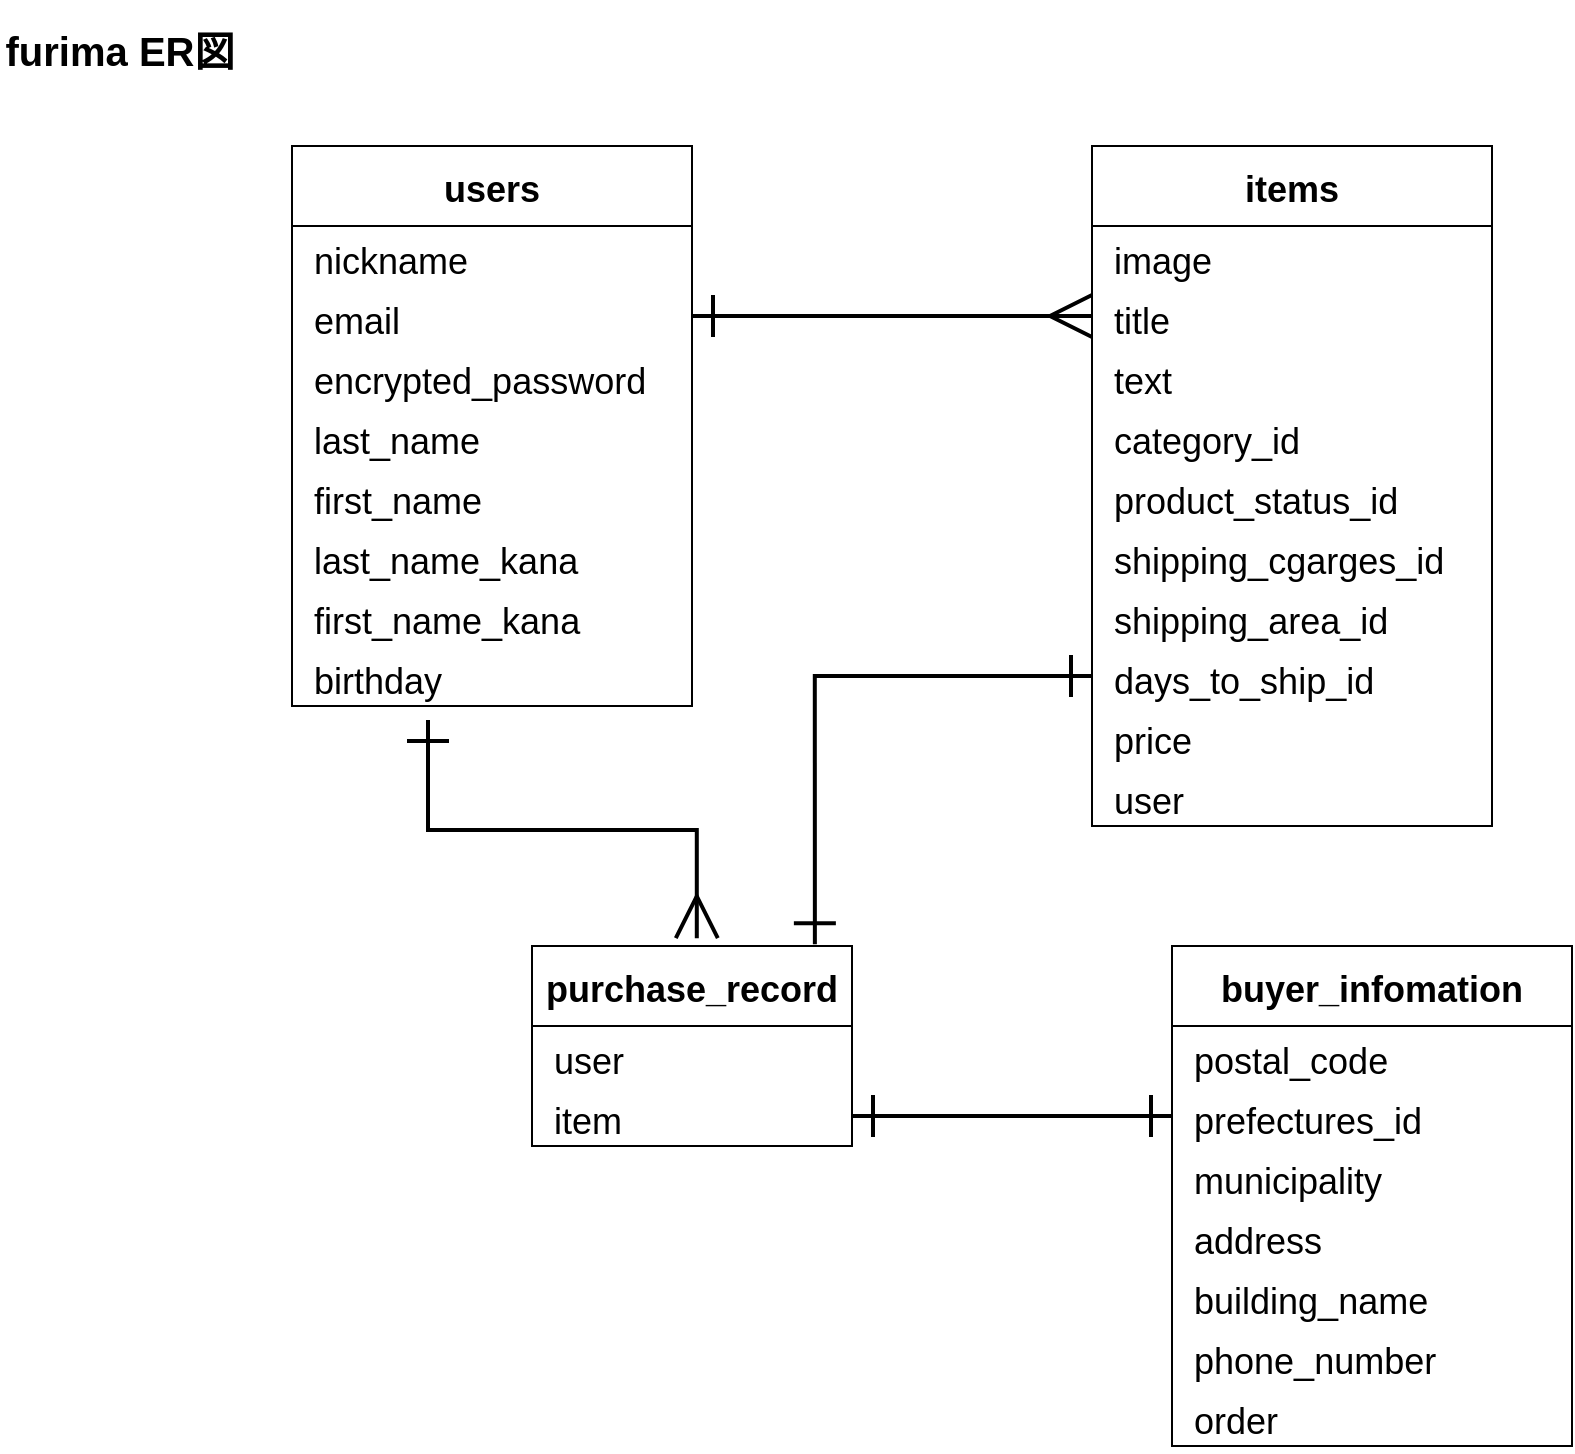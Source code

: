 <mxfile>
    <diagram id="qEOA73ZDiiwxh82XeZBI" name="ページ1">
        <mxGraphModel dx="1127" dy="846" grid="1" gridSize="10" guides="1" tooltips="1" connect="1" arrows="1" fold="1" page="1" pageScale="1" pageWidth="1169" pageHeight="827" math="0" shadow="0">
            <root>
                <mxCell id="0"/>
                <mxCell id="1" parent="0"/>
                <mxCell id="17" value="users" style="swimlane;fontStyle=1;childLayout=stackLayout;horizontal=1;startSize=40;horizontalStack=0;resizeParent=1;resizeParentMax=0;resizeLast=0;collapsible=1;marginBottom=0;align=center;fontSize=18;" parent="1" vertex="1">
                    <mxGeometry x="186" y="113" width="200" height="280" as="geometry"/>
                </mxCell>
                <mxCell id="18" value=" nickname" style="text;strokeColor=none;fillColor=none;spacingLeft=4;spacingRight=4;overflow=hidden;rotatable=0;points=[[0,0.5],[1,0.5]];portConstraint=eastwest;fontSize=18;" parent="17" vertex="1">
                    <mxGeometry y="40" width="200" height="30" as="geometry"/>
                </mxCell>
                <mxCell id="19" value=" email" style="text;strokeColor=none;fillColor=none;spacingLeft=4;spacingRight=4;overflow=hidden;rotatable=0;points=[[0,0.5],[1,0.5]];portConstraint=eastwest;fontSize=18;" parent="17" vertex="1">
                    <mxGeometry y="70" width="200" height="30" as="geometry"/>
                </mxCell>
                <mxCell id="20" value=" encrypted_password" style="text;strokeColor=none;fillColor=none;spacingLeft=4;spacingRight=4;overflow=hidden;rotatable=0;points=[[0,0.5],[1,0.5]];portConstraint=eastwest;fontSize=18;" parent="17" vertex="1">
                    <mxGeometry y="100" width="200" height="30" as="geometry"/>
                </mxCell>
                <mxCell id="21" value=" last_name" style="text;strokeColor=none;fillColor=none;spacingLeft=4;spacingRight=4;overflow=hidden;rotatable=0;points=[[0,0.5],[1,0.5]];portConstraint=eastwest;fontSize=18;" parent="17" vertex="1">
                    <mxGeometry y="130" width="200" height="30" as="geometry"/>
                </mxCell>
                <mxCell id="22" value=" first_name" style="text;strokeColor=none;fillColor=none;spacingLeft=4;spacingRight=4;overflow=hidden;rotatable=0;points=[[0,0.5],[1,0.5]];portConstraint=eastwest;fontSize=18;" parent="17" vertex="1">
                    <mxGeometry y="160" width="200" height="30" as="geometry"/>
                </mxCell>
                <mxCell id="23" value=" last_name_kana" style="text;strokeColor=none;fillColor=none;spacingLeft=4;spacingRight=4;overflow=hidden;rotatable=0;points=[[0,0.5],[1,0.5]];portConstraint=eastwest;fontSize=18;" parent="17" vertex="1">
                    <mxGeometry y="190" width="200" height="30" as="geometry"/>
                </mxCell>
                <mxCell id="24" value=" first_name_kana" style="text;strokeColor=none;fillColor=none;spacingLeft=4;spacingRight=4;overflow=hidden;rotatable=0;points=[[0,0.5],[1,0.5]];portConstraint=eastwest;fontSize=18;" parent="17" vertex="1">
                    <mxGeometry y="220" width="200" height="30" as="geometry"/>
                </mxCell>
                <mxCell id="25" value=" birthday" style="text;strokeColor=none;fillColor=none;spacingLeft=4;spacingRight=4;overflow=hidden;rotatable=0;points=[[0,0.5],[1,0.5]];portConstraint=eastwest;fontSize=18;" parent="17" vertex="1">
                    <mxGeometry y="250" width="200" height="30" as="geometry"/>
                </mxCell>
                <mxCell id="26" value="items" style="swimlane;fontStyle=1;childLayout=stackLayout;horizontal=1;startSize=40;horizontalStack=0;resizeParent=1;resizeParentMax=0;resizeLast=0;collapsible=1;marginBottom=0;align=center;fontSize=18;" parent="1" vertex="1">
                    <mxGeometry x="586" y="113" width="200" height="340" as="geometry"/>
                </mxCell>
                <mxCell id="27" value=" image" style="text;strokeColor=none;fillColor=none;spacingLeft=4;spacingRight=4;overflow=hidden;rotatable=0;points=[[0,0.5],[1,0.5]];portConstraint=eastwest;fontSize=18;" parent="26" vertex="1">
                    <mxGeometry y="40" width="200" height="30" as="geometry"/>
                </mxCell>
                <mxCell id="28" value=" title" style="text;strokeColor=none;fillColor=none;spacingLeft=4;spacingRight=4;overflow=hidden;rotatable=0;points=[[0,0.5],[1,0.5]];portConstraint=eastwest;fontSize=18;" parent="26" vertex="1">
                    <mxGeometry y="70" width="200" height="30" as="geometry"/>
                </mxCell>
                <mxCell id="29" value=" text" style="text;strokeColor=none;fillColor=none;spacingLeft=4;spacingRight=4;overflow=hidden;rotatable=0;points=[[0,0.5],[1,0.5]];portConstraint=eastwest;fontSize=18;" parent="26" vertex="1">
                    <mxGeometry y="100" width="200" height="30" as="geometry"/>
                </mxCell>
                <mxCell id="30" value=" category_id" style="text;strokeColor=none;fillColor=none;spacingLeft=4;spacingRight=4;overflow=hidden;rotatable=0;points=[[0,0.5],[1,0.5]];portConstraint=eastwest;fontSize=18;" parent="26" vertex="1">
                    <mxGeometry y="130" width="200" height="30" as="geometry"/>
                </mxCell>
                <mxCell id="31" value=" product_status_id" style="text;strokeColor=none;fillColor=none;spacingLeft=4;spacingRight=4;overflow=hidden;rotatable=0;points=[[0,0.5],[1,0.5]];portConstraint=eastwest;fontSize=18;" parent="26" vertex="1">
                    <mxGeometry y="160" width="200" height="30" as="geometry"/>
                </mxCell>
                <mxCell id="32" value=" shipping_cgarges_id" style="text;strokeColor=none;fillColor=none;spacingLeft=4;spacingRight=4;overflow=hidden;rotatable=0;points=[[0,0.5],[1,0.5]];portConstraint=eastwest;fontSize=18;" parent="26" vertex="1">
                    <mxGeometry y="190" width="200" height="30" as="geometry"/>
                </mxCell>
                <mxCell id="33" value=" shipping_area_id" style="text;strokeColor=none;fillColor=none;spacingLeft=4;spacingRight=4;overflow=hidden;rotatable=0;points=[[0,0.5],[1,0.5]];portConstraint=eastwest;fontSize=18;" parent="26" vertex="1">
                    <mxGeometry y="220" width="200" height="30" as="geometry"/>
                </mxCell>
                <mxCell id="34" value=" days_to_ship_id" style="text;strokeColor=none;fillColor=none;spacingLeft=4;spacingRight=4;overflow=hidden;rotatable=0;points=[[0,0.5],[1,0.5]];portConstraint=eastwest;fontSize=18;" parent="26" vertex="1">
                    <mxGeometry y="250" width="200" height="30" as="geometry"/>
                </mxCell>
                <mxCell id="35" value=" price" style="text;strokeColor=none;fillColor=none;spacingLeft=4;spacingRight=4;overflow=hidden;rotatable=0;points=[[0,0.5],[1,0.5]];portConstraint=eastwest;fontSize=18;" parent="26" vertex="1">
                    <mxGeometry y="280" width="200" height="30" as="geometry"/>
                </mxCell>
                <mxCell id="36" value=" user" style="text;strokeColor=none;fillColor=none;spacingLeft=4;spacingRight=4;overflow=hidden;rotatable=0;points=[[0,0.5],[1,0.5]];portConstraint=eastwest;fontSize=18;" parent="26" vertex="1">
                    <mxGeometry y="310" width="200" height="30" as="geometry"/>
                </mxCell>
                <mxCell id="37" value="purchase_record" style="swimlane;fontStyle=1;childLayout=stackLayout;horizontal=1;startSize=40;horizontalStack=0;resizeParent=1;resizeParentMax=0;resizeLast=0;collapsible=1;marginBottom=0;align=center;fontSize=18;" parent="1" vertex="1">
                    <mxGeometry x="306" y="513" width="160" height="100" as="geometry"/>
                </mxCell>
                <mxCell id="38" value=" user" style="text;strokeColor=none;fillColor=none;spacingLeft=4;spacingRight=4;overflow=hidden;rotatable=0;points=[[0,0.5],[1,0.5]];portConstraint=eastwest;fontSize=18;" parent="37" vertex="1">
                    <mxGeometry y="40" width="160" height="30" as="geometry"/>
                </mxCell>
                <mxCell id="39" value=" item" style="text;strokeColor=none;fillColor=none;spacingLeft=4;spacingRight=4;overflow=hidden;rotatable=0;points=[[0,0.5],[1,0.5]];portConstraint=eastwest;fontSize=18;" parent="37" vertex="1">
                    <mxGeometry y="70" width="160" height="30" as="geometry"/>
                </mxCell>
                <mxCell id="41" value="buyer_infomation" style="swimlane;fontStyle=1;childLayout=stackLayout;horizontal=1;startSize=40;horizontalStack=0;resizeParent=1;resizeParentMax=0;resizeLast=0;collapsible=1;marginBottom=0;align=center;fontSize=18;" parent="1" vertex="1">
                    <mxGeometry x="626" y="513" width="200" height="250" as="geometry"/>
                </mxCell>
                <mxCell id="42" value=" postal_code" style="text;strokeColor=none;fillColor=none;spacingLeft=4;spacingRight=4;overflow=hidden;rotatable=0;points=[[0,0.5],[1,0.5]];portConstraint=eastwest;fontSize=18;" parent="41" vertex="1">
                    <mxGeometry y="40" width="200" height="30" as="geometry"/>
                </mxCell>
                <mxCell id="43" value=" prefectures_id" style="text;strokeColor=none;fillColor=none;spacingLeft=4;spacingRight=4;overflow=hidden;rotatable=0;points=[[0,0.5],[1,0.5]];portConstraint=eastwest;fontSize=18;" parent="41" vertex="1">
                    <mxGeometry y="70" width="200" height="30" as="geometry"/>
                </mxCell>
                <mxCell id="44" value=" municipality" style="text;strokeColor=none;fillColor=none;spacingLeft=4;spacingRight=4;overflow=hidden;rotatable=0;points=[[0,0.5],[1,0.5]];portConstraint=eastwest;fontSize=18;" parent="41" vertex="1">
                    <mxGeometry y="100" width="200" height="30" as="geometry"/>
                </mxCell>
                <mxCell id="45" value=" address" style="text;strokeColor=none;fillColor=none;spacingLeft=4;spacingRight=4;overflow=hidden;rotatable=0;points=[[0,0.5],[1,0.5]];portConstraint=eastwest;fontSize=18;" parent="41" vertex="1">
                    <mxGeometry y="130" width="200" height="30" as="geometry"/>
                </mxCell>
                <mxCell id="46" value=" building_name" style="text;strokeColor=none;fillColor=none;spacingLeft=4;spacingRight=4;overflow=hidden;rotatable=0;points=[[0,0.5],[1,0.5]];portConstraint=eastwest;fontSize=18;" parent="41" vertex="1">
                    <mxGeometry y="160" width="200" height="30" as="geometry"/>
                </mxCell>
                <mxCell id="47" value=" phone_number" style="text;strokeColor=none;fillColor=none;spacingLeft=4;spacingRight=4;overflow=hidden;rotatable=0;points=[[0,0.5],[1,0.5]];portConstraint=eastwest;fontSize=18;" parent="41" vertex="1">
                    <mxGeometry y="190" width="200" height="30" as="geometry"/>
                </mxCell>
                <mxCell id="48" value=" order" style="text;strokeColor=none;fillColor=none;spacingLeft=4;spacingRight=4;overflow=hidden;rotatable=0;points=[[0,0.5],[1,0.5]];portConstraint=eastwest;fontSize=18;" parent="41" vertex="1">
                    <mxGeometry y="220" width="200" height="30" as="geometry"/>
                </mxCell>
                <mxCell id="49" value="" style="edgeStyle=entityRelationEdgeStyle;fontSize=12;html=1;endArrow=ERmany;startArrow=ERone;exitX=1;exitY=0.5;exitDx=0;exitDy=0;entryX=0;entryY=0.5;entryDx=0;entryDy=0;endFill=0;startFill=0;endSize=18;startSize=18;strokeWidth=2;" parent="1" source="19" target="28" edge="1">
                    <mxGeometry width="100" height="100" relative="1" as="geometry">
                        <mxPoint x="196" y="543" as="sourcePoint"/>
                        <mxPoint x="296" y="443" as="targetPoint"/>
                    </mxGeometry>
                </mxCell>
                <mxCell id="56" value="" style="edgeStyle=orthogonalEdgeStyle;fontSize=12;html=1;endArrow=ERmany;startArrow=ERone;startSize=18;endSize=18;strokeWidth=2;rounded=0;entryX=0.84;entryY=-0.009;entryDx=0;entryDy=0;entryPerimeter=0;endFill=0;startFill=0;" parent="1" edge="1">
                    <mxGeometry width="100" height="100" relative="1" as="geometry">
                        <mxPoint x="254" y="400" as="sourcePoint"/>
                        <mxPoint x="388.4" y="509.1" as="targetPoint"/>
                        <Array as="points">
                            <mxPoint x="254" y="455"/>
                            <mxPoint x="388" y="455"/>
                        </Array>
                    </mxGeometry>
                </mxCell>
                <mxCell id="62" style="edgeStyle=orthogonalEdgeStyle;rounded=0;orthogonalLoop=1;jettySize=auto;html=1;fontSize=18;startArrow=ERone;startFill=0;endArrow=ERone;endFill=0;startSize=18;endSize=18;strokeWidth=2;" parent="1" source="43" target="39" edge="1">
                    <mxGeometry relative="1" as="geometry"/>
                </mxCell>
                <mxCell id="63" style="edgeStyle=orthogonalEdgeStyle;rounded=0;orthogonalLoop=1;jettySize=auto;html=1;entryX=0.884;entryY=-0.009;entryDx=0;entryDy=0;entryPerimeter=0;fontSize=18;startArrow=ERone;startFill=0;endArrow=ERone;endFill=0;startSize=18;endSize=18;strokeWidth=2;" parent="1" source="34" target="37" edge="1">
                    <mxGeometry relative="1" as="geometry"/>
                </mxCell>
                <mxCell id="65" value="&lt;b style=&quot;font-size: 20px;&quot;&gt;furima ER図&lt;/b&gt;" style="text;html=1;strokeColor=none;fillColor=none;align=center;verticalAlign=middle;whiteSpace=wrap;rounded=0;fontSize=20;" parent="1" vertex="1">
                    <mxGeometry x="40" y="40" width="120" height="50" as="geometry"/>
                </mxCell>
            </root>
        </mxGraphModel>
    </diagram>
</mxfile>